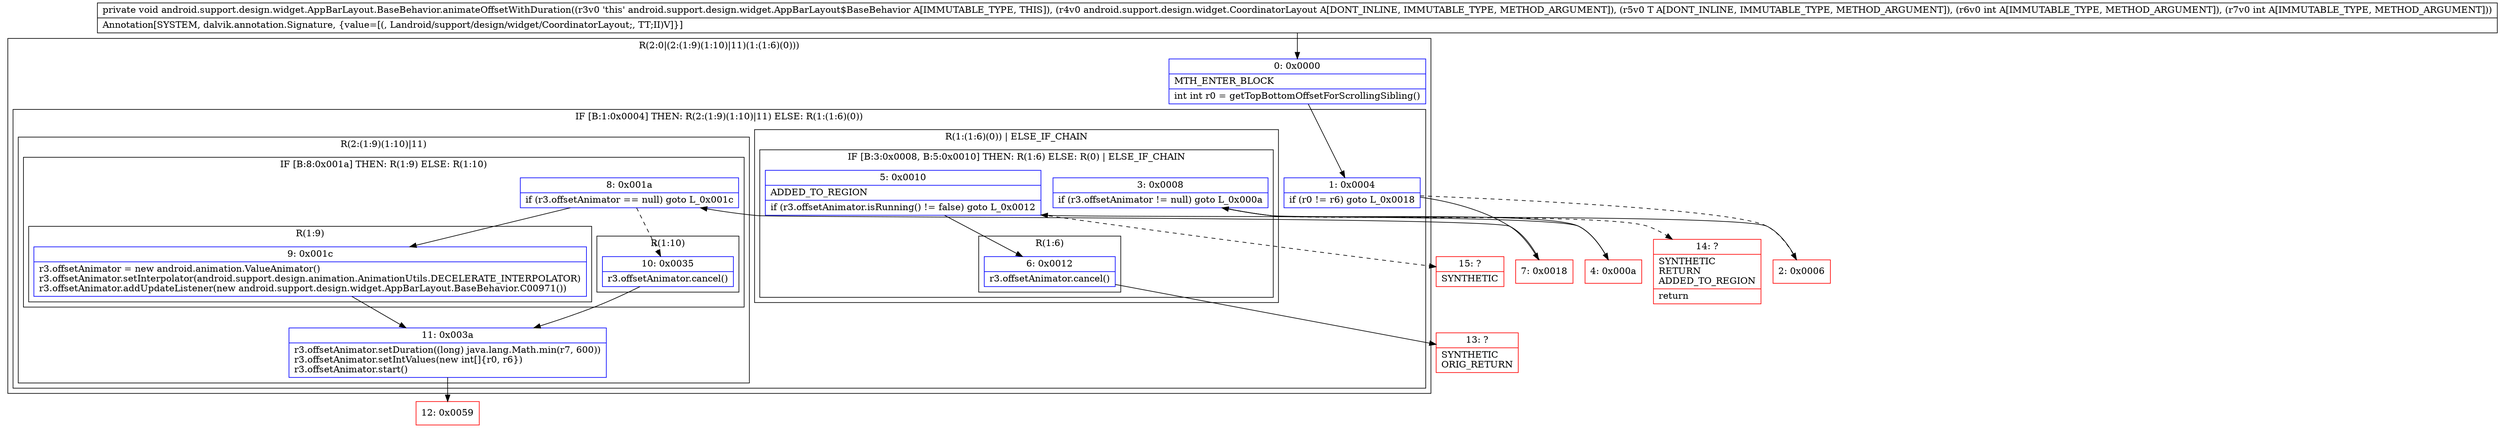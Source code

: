 digraph "CFG forandroid.support.design.widget.AppBarLayout.BaseBehavior.animateOffsetWithDuration(Landroid\/support\/design\/widget\/CoordinatorLayout;Landroid\/support\/design\/widget\/AppBarLayout;II)V" {
subgraph cluster_Region_389440483 {
label = "R(2:0|(2:(1:9)(1:10)|11)(1:(1:6)(0)))";
node [shape=record,color=blue];
Node_0 [shape=record,label="{0\:\ 0x0000|MTH_ENTER_BLOCK\l|int int r0 = getTopBottomOffsetForScrollingSibling()\l}"];
subgraph cluster_IfRegion_2097761968 {
label = "IF [B:1:0x0004] THEN: R(2:(1:9)(1:10)|11) ELSE: R(1:(1:6)(0))";
node [shape=record,color=blue];
Node_1 [shape=record,label="{1\:\ 0x0004|if (r0 != r6) goto L_0x0018\l}"];
subgraph cluster_Region_395600944 {
label = "R(2:(1:9)(1:10)|11)";
node [shape=record,color=blue];
subgraph cluster_IfRegion_1826282197 {
label = "IF [B:8:0x001a] THEN: R(1:9) ELSE: R(1:10)";
node [shape=record,color=blue];
Node_8 [shape=record,label="{8\:\ 0x001a|if (r3.offsetAnimator == null) goto L_0x001c\l}"];
subgraph cluster_Region_1825796086 {
label = "R(1:9)";
node [shape=record,color=blue];
Node_9 [shape=record,label="{9\:\ 0x001c|r3.offsetAnimator = new android.animation.ValueAnimator()\lr3.offsetAnimator.setInterpolator(android.support.design.animation.AnimationUtils.DECELERATE_INTERPOLATOR)\lr3.offsetAnimator.addUpdateListener(new android.support.design.widget.AppBarLayout.BaseBehavior.C00971())\l}"];
}
subgraph cluster_Region_61560832 {
label = "R(1:10)";
node [shape=record,color=blue];
Node_10 [shape=record,label="{10\:\ 0x0035|r3.offsetAnimator.cancel()\l}"];
}
}
Node_11 [shape=record,label="{11\:\ 0x003a|r3.offsetAnimator.setDuration((long) java.lang.Math.min(r7, 600))\lr3.offsetAnimator.setIntValues(new int[]\{r0, r6\})\lr3.offsetAnimator.start()\l}"];
}
subgraph cluster_Region_1227856075 {
label = "R(1:(1:6)(0)) | ELSE_IF_CHAIN\l";
node [shape=record,color=blue];
subgraph cluster_IfRegion_1939468105 {
label = "IF [B:3:0x0008, B:5:0x0010] THEN: R(1:6) ELSE: R(0) | ELSE_IF_CHAIN\l";
node [shape=record,color=blue];
Node_3 [shape=record,label="{3\:\ 0x0008|if (r3.offsetAnimator != null) goto L_0x000a\l}"];
Node_5 [shape=record,label="{5\:\ 0x0010|ADDED_TO_REGION\l|if (r3.offsetAnimator.isRunning() != false) goto L_0x0012\l}"];
subgraph cluster_Region_71467539 {
label = "R(1:6)";
node [shape=record,color=blue];
Node_6 [shape=record,label="{6\:\ 0x0012|r3.offsetAnimator.cancel()\l}"];
}
subgraph cluster_Region_1576051139 {
label = "R(0)";
node [shape=record,color=blue];
}
}
}
}
}
Node_2 [shape=record,color=red,label="{2\:\ 0x0006}"];
Node_4 [shape=record,color=red,label="{4\:\ 0x000a}"];
Node_7 [shape=record,color=red,label="{7\:\ 0x0018}"];
Node_12 [shape=record,color=red,label="{12\:\ 0x0059}"];
Node_13 [shape=record,color=red,label="{13\:\ ?|SYNTHETIC\lORIG_RETURN\l}"];
Node_14 [shape=record,color=red,label="{14\:\ ?|SYNTHETIC\lRETURN\lADDED_TO_REGION\l|return\l}"];
Node_15 [shape=record,color=red,label="{15\:\ ?|SYNTHETIC\l}"];
MethodNode[shape=record,label="{private void android.support.design.widget.AppBarLayout.BaseBehavior.animateOffsetWithDuration((r3v0 'this' android.support.design.widget.AppBarLayout$BaseBehavior A[IMMUTABLE_TYPE, THIS]), (r4v0 android.support.design.widget.CoordinatorLayout A[DONT_INLINE, IMMUTABLE_TYPE, METHOD_ARGUMENT]), (r5v0 T A[DONT_INLINE, IMMUTABLE_TYPE, METHOD_ARGUMENT]), (r6v0 int A[IMMUTABLE_TYPE, METHOD_ARGUMENT]), (r7v0 int A[IMMUTABLE_TYPE, METHOD_ARGUMENT]))  | Annotation[SYSTEM, dalvik.annotation.Signature, \{value=[(, Landroid\/support\/design\/widget\/CoordinatorLayout;, TT;II)V]\}]\l}"];
MethodNode -> Node_0;
Node_0 -> Node_1;
Node_1 -> Node_2[style=dashed];
Node_1 -> Node_7;
Node_8 -> Node_9;
Node_8 -> Node_10[style=dashed];
Node_9 -> Node_11;
Node_10 -> Node_11;
Node_11 -> Node_12;
Node_3 -> Node_4;
Node_3 -> Node_14[style=dashed];
Node_5 -> Node_6;
Node_5 -> Node_15[style=dashed];
Node_6 -> Node_13;
Node_2 -> Node_3;
Node_4 -> Node_5;
Node_7 -> Node_8;
}

